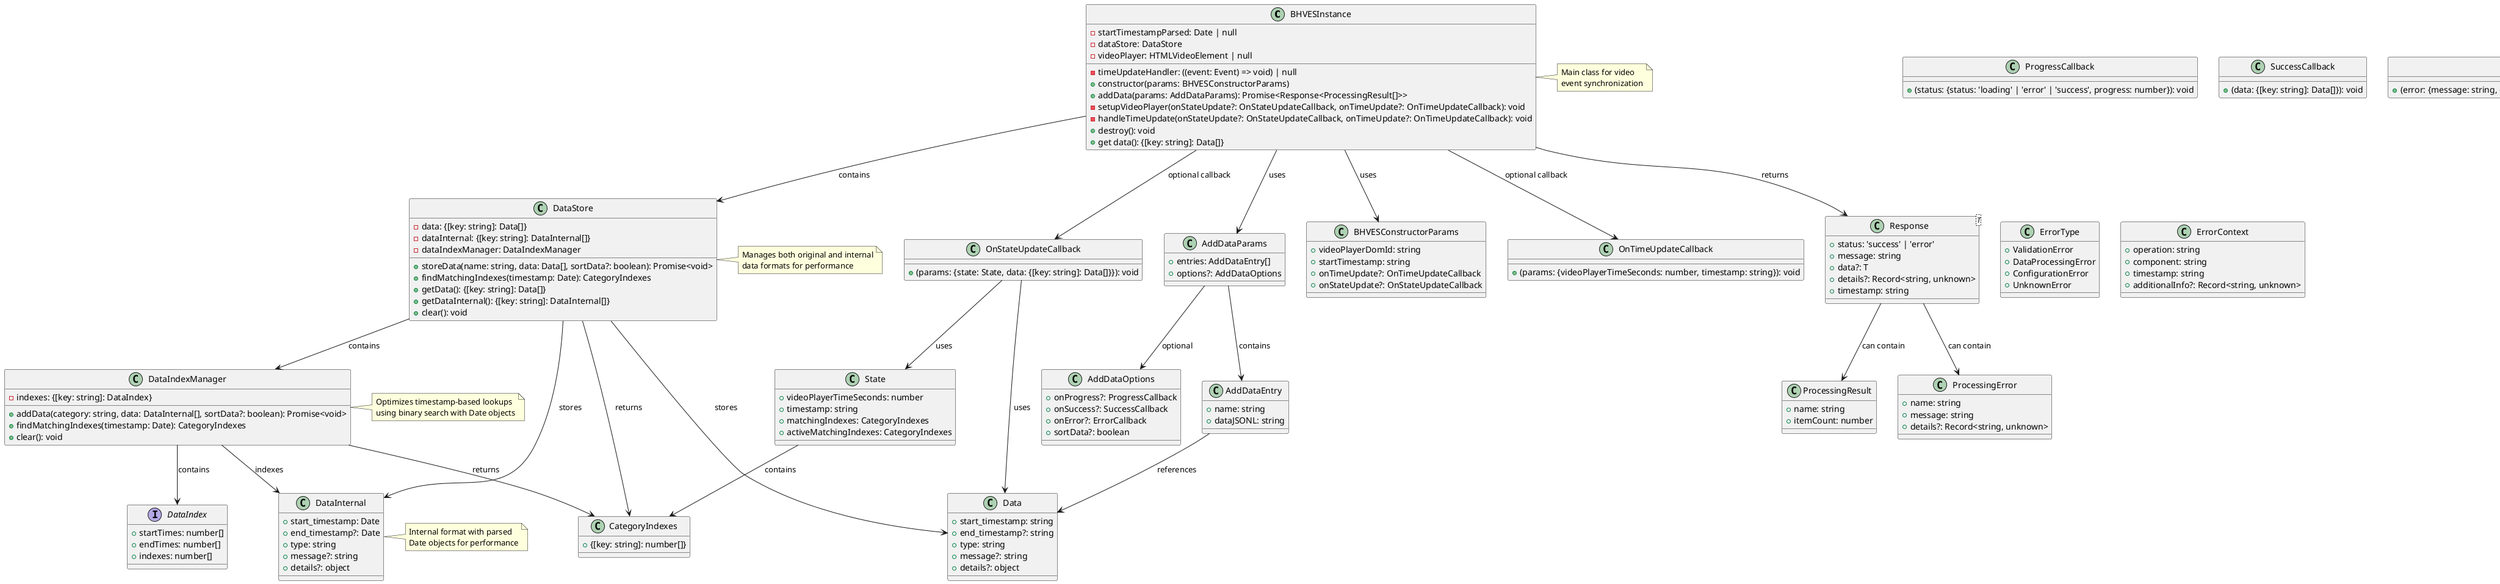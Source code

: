 @startuml BHVES Detailed Class Diagram

' Main BHVES Interface
class BHVESInstance {
  -startTimestampParsed: Date | null
  -dataStore: DataStore
  -videoPlayer: HTMLVideoElement | null
  -timeUpdateHandler: ((event: Event) => void) | null
  +constructor(params: BHVESConstructorParams)
  +addData(params: AddDataParams): Promise<Response<ProcessingResult[]>>
  -setupVideoPlayer(onStateUpdate?: OnStateUpdateCallback, onTimeUpdate?: OnTimeUpdateCallback): void
  -handleTimeUpdate(onStateUpdate?: OnStateUpdateCallback, onTimeUpdate?: OnTimeUpdateCallback): void
  +destroy(): void
  +get data(): {[key: string]: Data[]}
}

' Data Management Classes
class DataStore {
  -data: {[key: string]: Data[]}
  -dataInternal: {[key: string]: DataInternal[]}
  -dataIndexManager: DataIndexManager
  +storeData(name: string, data: Data[], sortData?: boolean): Promise<void>
  +findMatchingIndexes(timestamp: Date): CategoryIndexes
  +getData(): {[key: string]: Data[]}
  +getDataInternal(): {[key: string]: DataInternal[]}
  +clear(): void
}

class DataIndexManager {
  -indexes: {[key: string]: DataIndex}
  +addData(category: string, data: DataInternal[], sortData?: boolean): Promise<void>
  +findMatchingIndexes(timestamp: Date): CategoryIndexes
  +clear(): void
}

interface DataIndex {
  +startTimes: number[]
  +endTimes: number[]
  +indexes: number[]
}

' Configuration and Request Types
class BHVESConstructorParams {
  +videoPlayerDomId: string
  +startTimestamp: string
  +onTimeUpdate?: OnTimeUpdateCallback
  +onStateUpdate?: OnStateUpdateCallback
}

class AddDataParams {
  +entries: AddDataEntry[]
  +options?: AddDataOptions
}

class AddDataOptions {
  +onProgress?: ProgressCallback
  +onSuccess?: SuccessCallback
  +onError?: ErrorCallback
  +sortData?: boolean
}

class AddDataEntry {
  +name: string
  +dataJSONL: string
}

' Data Structures
class Data {
  +start_timestamp: string
  +end_timestamp?: string
  +type: string
  +message?: string
  +details?: object
}

class DataInternal {
  +start_timestamp: Date
  +end_timestamp?: Date
  +type: string
  +message?: string
  +details?: object
}

class State {
  +videoPlayerTimeSeconds: number
  +timestamp: string
  +matchingIndexes: CategoryIndexes
  +activeMatchingIndexes: CategoryIndexes
}

' Callback Types
class OnTimeUpdateCallback {
  +(params: {videoPlayerTimeSeconds: number, timestamp: string}): void
}

class OnStateUpdateCallback {
  +(params: {state: State, data: {[key: string]: Data[]}}): void
}

class ProgressCallback {
  +(status: {status: 'loading' | 'error' | 'success', progress: number}): void
}

class SuccessCallback {
  +(data: {[key: string]: Data[]}): void
}

class ErrorCallback {
  +(error: {message: string, details?: {successfulEntries?: ProcessingResult[], failedEntries?: ProcessingError[]}}): void
}

' Error and Response Types
class ErrorType {
  +ValidationError
  +DataProcessingError
  +ConfigurationError
  +UnknownError
}

class ErrorContext {
  +operation: string
  +component: string
  +timestamp: string
  +additionalInfo?: Record<string, unknown>
}

class Response<T> {
  +status: 'success' | 'error'
  +message: string
  +data?: T
  +details?: Record<string, unknown>
  +timestamp: string
}

class ProcessingResult {
  +name: string
  +itemCount: number
}

class ProcessingError {
  +name: string
  +message: string
  +details?: Record<string, unknown>
}

class CategoryIndexes {
  +{[key: string]: number[]}
}

' Relationships
BHVESInstance --> BHVESConstructorParams: uses
BHVESInstance --> AddDataParams: uses
BHVESInstance --> DataStore: contains
BHVESInstance --> OnStateUpdateCallback: optional callback
BHVESInstance --> OnTimeUpdateCallback: optional callback
BHVESInstance --> Response: returns

DataStore --> Data: stores
DataStore --> DataInternal: stores
DataStore --> DataIndexManager: contains
DataStore --> CategoryIndexes: returns

DataIndexManager --> DataIndex: contains
DataIndexManager --> DataInternal: indexes
DataIndexManager --> CategoryIndexes: returns

AddDataParams --> AddDataEntry: contains
AddDataParams --> AddDataOptions: optional
AddDataEntry --> Data: references
State --> CategoryIndexes: contains
OnStateUpdateCallback --> State: uses
OnStateUpdateCallback --> Data: uses

Response --> ProcessingResult: can contain
Response --> ProcessingError: can contain

' Notes
note right of DataIndexManager
  Optimizes timestamp-based lookups
  using binary search with Date objects
end note

note right of DataStore
  Manages both original and internal
  data formats for performance
end note

note right of BHVESInstance
  Main class for video
  event synchronization
end note

note right of DataInternal
  Internal format with parsed
  Date objects for performance
end note

@enduml 